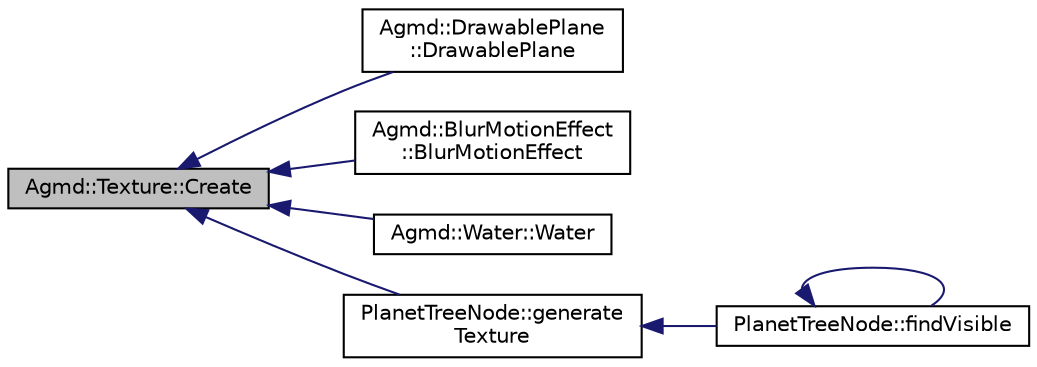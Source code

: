 digraph "Agmd::Texture::Create"
{
  edge [fontname="Helvetica",fontsize="10",labelfontname="Helvetica",labelfontsize="10"];
  node [fontname="Helvetica",fontsize="10",shape=record];
  rankdir="LR";
  Node1 [label="Agmd::Texture::Create",height=0.2,width=0.4,color="black", fillcolor="grey75", style="filled" fontcolor="black"];
  Node1 -> Node2 [dir="back",color="midnightblue",fontsize="10",style="solid",fontname="Helvetica"];
  Node2 [label="Agmd::DrawablePlane\l::DrawablePlane",height=0.2,width=0.4,color="black", fillcolor="white", style="filled",URL="$class_agmd_1_1_drawable_plane.html#a880fc03ecbf702687fbc1f49eadbb36a"];
  Node1 -> Node3 [dir="back",color="midnightblue",fontsize="10",style="solid",fontname="Helvetica"];
  Node3 [label="Agmd::BlurMotionEffect\l::BlurMotionEffect",height=0.2,width=0.4,color="black", fillcolor="white", style="filled",URL="$class_agmd_1_1_blur_motion_effect.html#a54709bea123932d59d977bad8ff2a1dc"];
  Node1 -> Node4 [dir="back",color="midnightblue",fontsize="10",style="solid",fontname="Helvetica"];
  Node4 [label="Agmd::Water::Water",height=0.2,width=0.4,color="black", fillcolor="white", style="filled",URL="$class_agmd_1_1_water.html#a2c58ae33c32399db1b33ea211e33b7fe"];
  Node1 -> Node5 [dir="back",color="midnightblue",fontsize="10",style="solid",fontname="Helvetica"];
  Node5 [label="PlanetTreeNode::generate\lTexture",height=0.2,width=0.4,color="black", fillcolor="white", style="filled",URL="$class_planet_tree_node.html#a6551b608c3765cc429d6cb2b1107a705"];
  Node5 -> Node6 [dir="back",color="midnightblue",fontsize="10",style="solid",fontname="Helvetica"];
  Node6 [label="PlanetTreeNode::findVisible",height=0.2,width=0.4,color="black", fillcolor="white", style="filled",URL="$class_planet_tree_node.html#a7e08300b24c7656d04debb88f07c9cfe"];
  Node6 -> Node6 [dir="back",color="midnightblue",fontsize="10",style="solid",fontname="Helvetica"];
}
